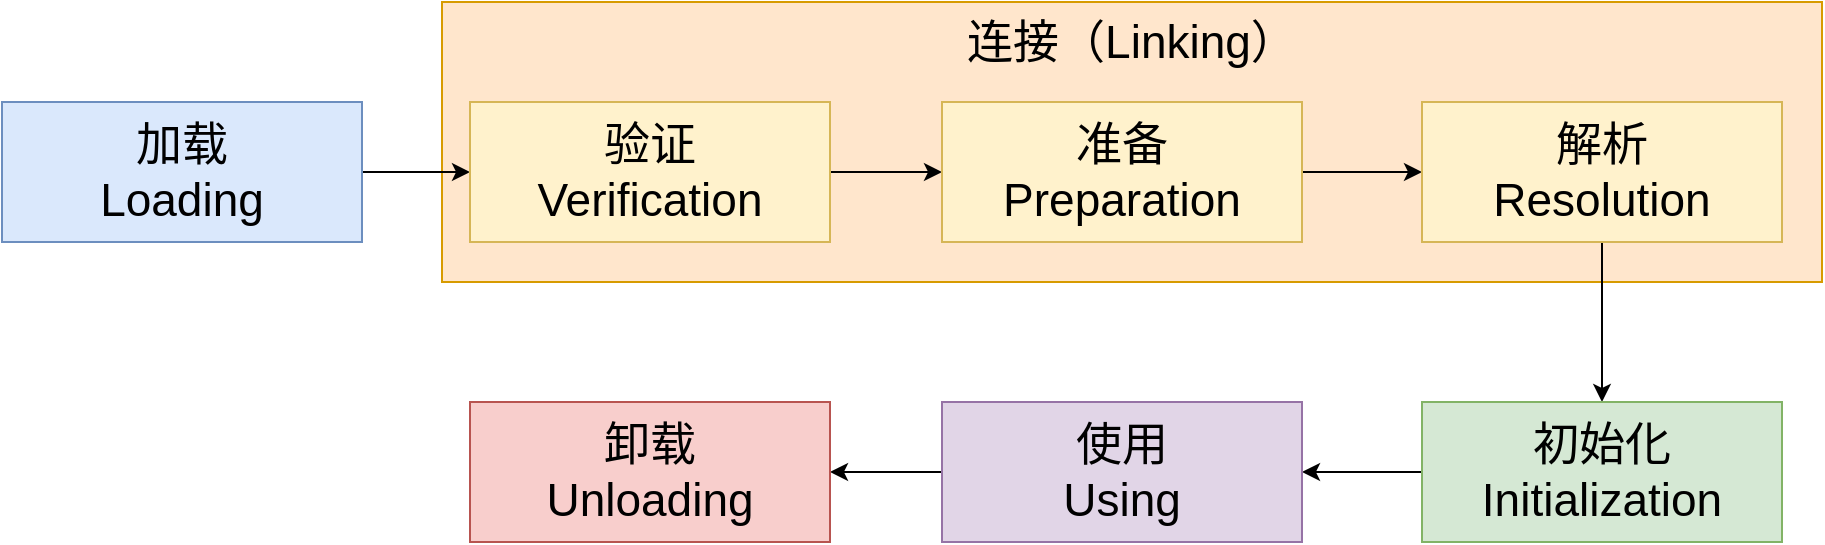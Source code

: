 <mxfile version="14.1.8" type="device"><diagram id="zV1y5jGrn0qkIL8PXmwo" name="第 1 页"><mxGraphModel dx="1024" dy="592" grid="1" gridSize="10" guides="1" tooltips="1" connect="1" arrows="1" fold="1" page="1" pageScale="1" pageWidth="827" pageHeight="1169" math="0" shadow="0"><root><mxCell id="0"/><mxCell id="1" parent="0"/><mxCell id="UD0-XARjCjTbQk9AJ5_S-14" value="" style="rounded=0;whiteSpace=wrap;html=1;fontSize=23;fillColor=#ffe6cc;strokeColor=#d79b00;" vertex="1" parent="1"><mxGeometry x="310" y="160" width="690" height="140" as="geometry"/></mxCell><mxCell id="UD0-XARjCjTbQk9AJ5_S-8" value="" style="edgeStyle=orthogonalEdgeStyle;rounded=0;orthogonalLoop=1;jettySize=auto;html=1;fontSize=23;" edge="1" parent="1" source="UD0-XARjCjTbQk9AJ5_S-1" target="UD0-XARjCjTbQk9AJ5_S-2"><mxGeometry relative="1" as="geometry"/></mxCell><mxCell id="UD0-XARjCjTbQk9AJ5_S-1" value="加载&lt;br style=&quot;font-size: 23px;&quot;&gt;Loading" style="rounded=0;whiteSpace=wrap;html=1;fontSize=23;fillColor=#dae8fc;strokeColor=#6c8ebf;" vertex="1" parent="1"><mxGeometry x="90" y="210" width="180" height="70" as="geometry"/></mxCell><mxCell id="UD0-XARjCjTbQk9AJ5_S-9" value="" style="edgeStyle=orthogonalEdgeStyle;rounded=0;orthogonalLoop=1;jettySize=auto;html=1;fontSize=23;" edge="1" parent="1" source="UD0-XARjCjTbQk9AJ5_S-2" target="UD0-XARjCjTbQk9AJ5_S-3"><mxGeometry relative="1" as="geometry"/></mxCell><mxCell id="UD0-XARjCjTbQk9AJ5_S-2" value="验证&lt;br&gt;Verification" style="rounded=0;whiteSpace=wrap;html=1;fontSize=23;fillColor=#fff2cc;strokeColor=#d6b656;" vertex="1" parent="1"><mxGeometry x="324" y="210" width="180" height="70" as="geometry"/></mxCell><mxCell id="UD0-XARjCjTbQk9AJ5_S-10" value="" style="edgeStyle=orthogonalEdgeStyle;rounded=0;orthogonalLoop=1;jettySize=auto;html=1;fontSize=23;" edge="1" parent="1" source="UD0-XARjCjTbQk9AJ5_S-3" target="UD0-XARjCjTbQk9AJ5_S-4"><mxGeometry relative="1" as="geometry"/></mxCell><mxCell id="UD0-XARjCjTbQk9AJ5_S-3" value="准备&lt;br&gt;Preparation" style="rounded=0;whiteSpace=wrap;html=1;fontSize=23;fillColor=#fff2cc;strokeColor=#d6b656;" vertex="1" parent="1"><mxGeometry x="560" y="210" width="180" height="70" as="geometry"/></mxCell><mxCell id="UD0-XARjCjTbQk9AJ5_S-11" value="" style="edgeStyle=orthogonalEdgeStyle;rounded=0;orthogonalLoop=1;jettySize=auto;html=1;fontSize=23;" edge="1" parent="1" source="UD0-XARjCjTbQk9AJ5_S-4" target="UD0-XARjCjTbQk9AJ5_S-5"><mxGeometry relative="1" as="geometry"/></mxCell><mxCell id="UD0-XARjCjTbQk9AJ5_S-4" value="解析&lt;br&gt;Resolution" style="rounded=0;whiteSpace=wrap;html=1;fontSize=23;fillColor=#fff2cc;strokeColor=#d6b656;" vertex="1" parent="1"><mxGeometry x="800" y="210" width="180" height="70" as="geometry"/></mxCell><mxCell id="UD0-XARjCjTbQk9AJ5_S-12" value="" style="edgeStyle=orthogonalEdgeStyle;rounded=0;orthogonalLoop=1;jettySize=auto;html=1;fontSize=23;" edge="1" parent="1" source="UD0-XARjCjTbQk9AJ5_S-5" target="UD0-XARjCjTbQk9AJ5_S-6"><mxGeometry relative="1" as="geometry"/></mxCell><mxCell id="UD0-XARjCjTbQk9AJ5_S-5" value="初始化&lt;br&gt;Initialization" style="rounded=0;whiteSpace=wrap;html=1;fontSize=23;fillColor=#d5e8d4;strokeColor=#82b366;" vertex="1" parent="1"><mxGeometry x="800" y="360" width="180" height="70" as="geometry"/></mxCell><mxCell id="UD0-XARjCjTbQk9AJ5_S-13" value="" style="edgeStyle=orthogonalEdgeStyle;rounded=0;orthogonalLoop=1;jettySize=auto;html=1;fontSize=23;" edge="1" parent="1" source="UD0-XARjCjTbQk9AJ5_S-6" target="UD0-XARjCjTbQk9AJ5_S-7"><mxGeometry relative="1" as="geometry"/></mxCell><mxCell id="UD0-XARjCjTbQk9AJ5_S-6" value="使用&lt;br&gt;Using" style="rounded=0;whiteSpace=wrap;html=1;fontSize=23;fillColor=#e1d5e7;strokeColor=#9673a6;" vertex="1" parent="1"><mxGeometry x="560" y="360" width="180" height="70" as="geometry"/></mxCell><mxCell id="UD0-XARjCjTbQk9AJ5_S-7" value="卸载&lt;br&gt;Unloading" style="rounded=0;whiteSpace=wrap;html=1;fontSize=23;fillColor=#f8cecc;strokeColor=#b85450;" vertex="1" parent="1"><mxGeometry x="324" y="360" width="180" height="70" as="geometry"/></mxCell><mxCell id="UD0-XARjCjTbQk9AJ5_S-15" value="连接（Linking）" style="text;html=1;strokeColor=none;align=center;verticalAlign=middle;whiteSpace=wrap;rounded=0;fontSize=23;labelBackgroundColor=none;" vertex="1" parent="1"><mxGeometry x="570" y="170" width="170" height="20" as="geometry"/></mxCell></root></mxGraphModel></diagram></mxfile>
